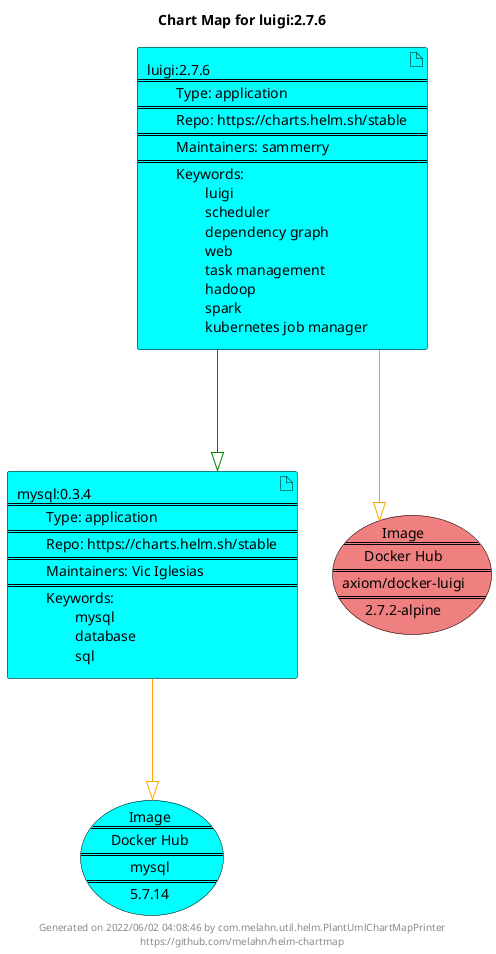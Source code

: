 @startuml
skinparam linetype ortho
skinparam backgroundColor white
skinparam usecaseBorderColor black
skinparam usecaseArrowColor LightSlateGray
skinparam artifactBorderColor black
skinparam artifactArrowColor LightSlateGray

title Chart Map for luigi:2.7.6

'There are 2 referenced Helm Charts
artifact "mysql:0.3.4\n====\n\tType: application\n====\n\tRepo: https://charts.helm.sh/stable\n====\n\tMaintainers: Vic Iglesias\n====\n\tKeywords: \n\t\tmysql\n\t\tdatabase\n\t\tsql" as mysql_0_3_4 #Aqua
artifact "luigi:2.7.6\n====\n\tType: application\n====\n\tRepo: https://charts.helm.sh/stable\n====\n\tMaintainers: sammerry\n====\n\tKeywords: \n\t\tluigi\n\t\tscheduler\n\t\tdependency graph\n\t\tweb\n\t\ttask management\n\t\thadoop\n\t\tspark\n\t\tkubernetes job manager" as luigi_2_7_6 #Aqua

'There are 2 referenced Docker Images
usecase "Image\n====\nDocker Hub\n====\naxiom/docker-luigi\n====\n2.7.2-alpine" as axiom_docker_luigi_2_7_2_alpine #LightCoral
usecase "Image\n====\nDocker Hub\n====\nmysql\n====\n5.7.14" as mysql_5_7_14 #Aqua

'Chart Dependencies
luigi_2_7_6--[#green]-|>mysql_0_3_4
mysql_0_3_4--[#orange]-|>mysql_5_7_14
luigi_2_7_6--[#orange]-|>axiom_docker_luigi_2_7_2_alpine

center footer Generated on 2022/06/02 04:08:46 by com.melahn.util.helm.PlantUmlChartMapPrinter\nhttps://github.com/melahn/helm-chartmap
@enduml
